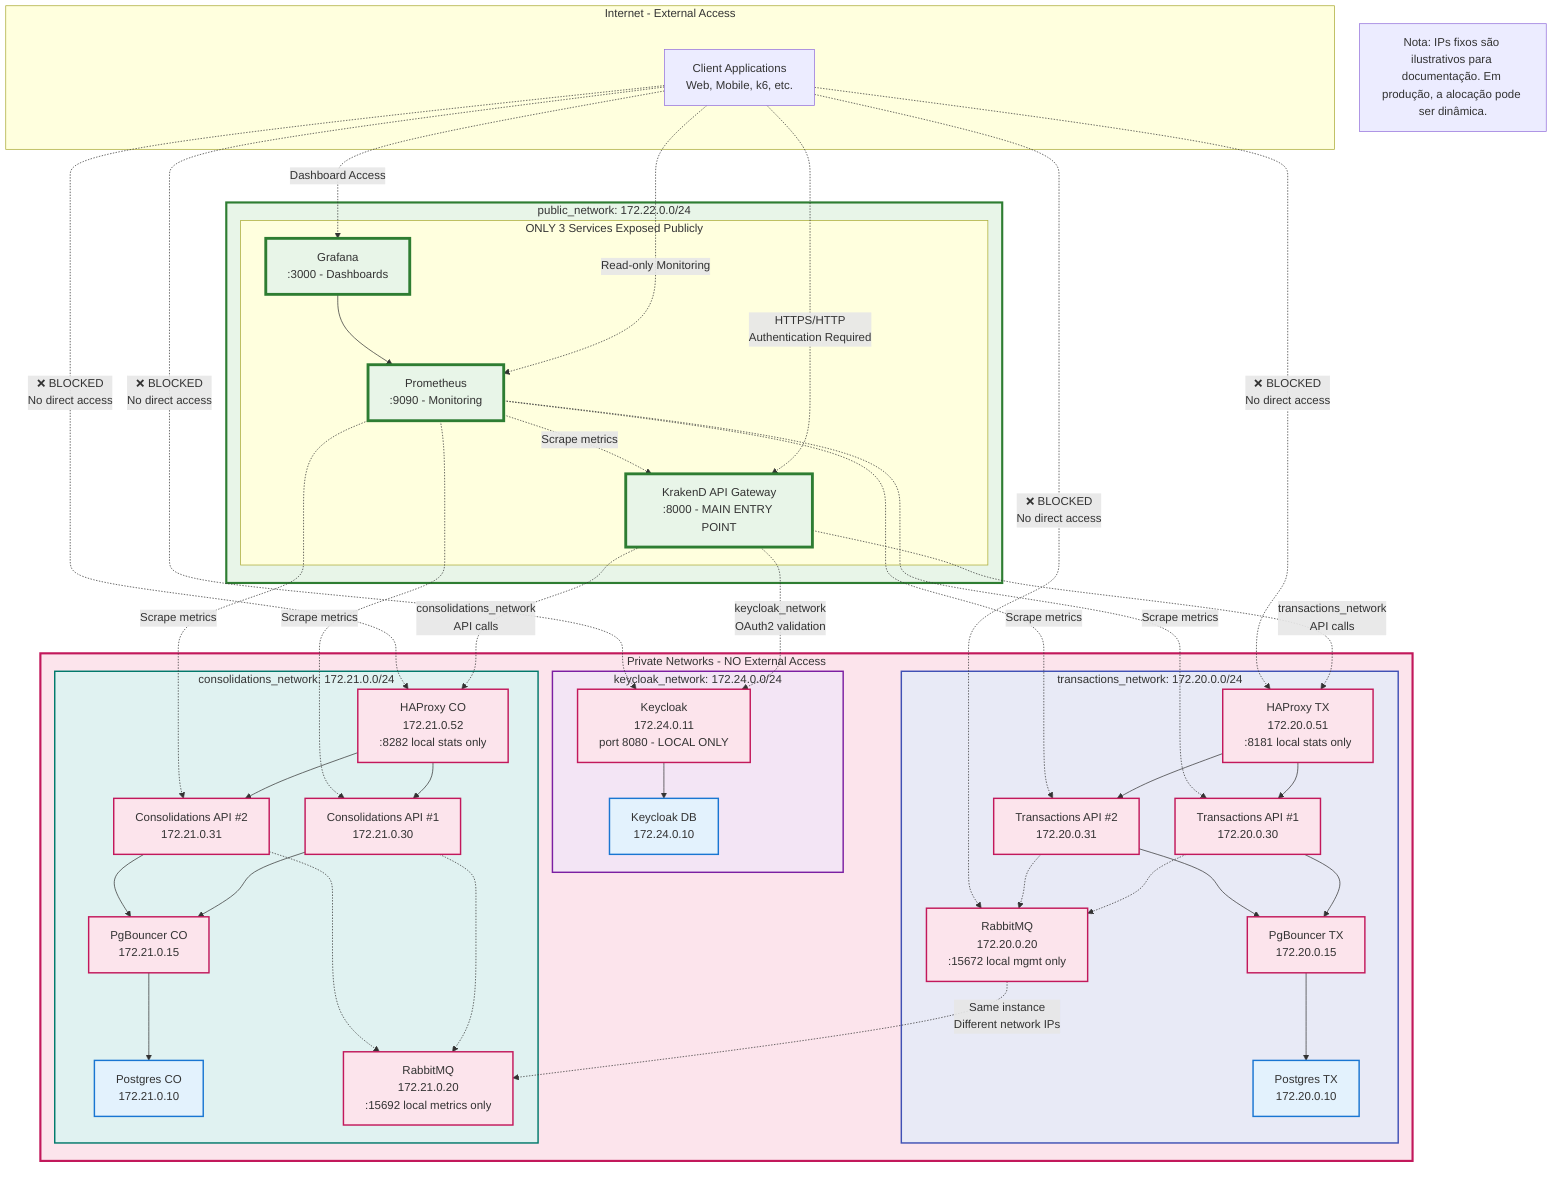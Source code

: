 graph TB
  NoteIPs[Nota: IPs fixos são ilustrativos para documentação. Em produção, a alocação pode ser dinâmica.]
  subgraph Internet[Internet - External Access]
    Client[Client Applications<br/>Web, Mobile, k6, etc.]
  end

  subgraph PublicNetwork[public_network: 172.22.0.0/24]
    subgraph PublicServices[ONLY 3 Services Exposed Publicly]
      KrakenD[KrakenD API Gateway<br/>:8000 - MAIN ENTRY POINT]
      Prometheus[Prometheus<br/>:9090 - Monitoring]
      Grafana[Grafana<br/>:3000 - Dashboards]
    end
  end

  subgraph PrivateNetworks[Private Networks - NO External Access]
    subgraph KeycloakNet[keycloak_network: 172.24.0.0/24]
      Keycloak[Keycloak<br/>172.24.0.11<br/>port 8080 - LOCAL ONLY]
      KeycloakDB[Keycloak DB<br/>172.24.0.10]
    end

    subgraph TxNet[transactions_network: 172.20.0.0/24]
      TxAPI1[Transactions API #1<br/>172.20.0.30]
      TxAPI2[Transactions API #2<br/>172.20.0.31]
      HAProxyTx[HAProxy TX<br/>172.20.0.51<br/>:8181 local stats only]
      PgBouncerTx[PgBouncer TX<br/>172.20.0.15]
      PostgresTx[Postgres TX<br/>172.20.0.10]
      RabbitMQTx[RabbitMQ<br/>172.20.0.20<br/>:15672 local mgmt only]
    end

    subgraph CoNet[consolidations_network: 172.21.0.0/24]
      CoAPI1[Consolidations API #1<br/>172.21.0.30]
      CoAPI2[Consolidations API #2<br/>172.21.0.31]
      HAProxyCo[HAProxy CO<br/>172.21.0.52<br/>:8282 local stats only]
      PgBouncerCo[PgBouncer CO<br/>172.21.0.15]
      PostgresCo[Postgres CO<br/>172.21.0.10]
      RabbitMQCo[RabbitMQ<br/>172.21.0.20<br/>:15692 local metrics only]
    end
  end

  %% External connections
  Client -.->|HTTPS/HTTP<br/>Authentication Required| KrakenD
  Client -.->|Read-only Monitoring| Prometheus
  Client -.->|Dashboard Access| Grafana

  %% KrakenD multi-network access - SECURE
  KrakenD -.->|keycloak_network<br/>OAuth2 validation| Keycloak
  KrakenD -.->|transactions_network<br/>API calls| HAProxyTx
  KrakenD -.->|consolidations_network<br/>API calls| HAProxyCo

  %% Internal service flows
  HAProxyTx --> TxAPI1 & TxAPI2
  HAProxyCo --> CoAPI1 & CoAPI2
  Keycloak --> KeycloakDB

  TxAPI1 & TxAPI2 --> PgBouncerTx --> PostgresTx
  CoAPI1 & CoAPI2 --> PgBouncerCo --> PostgresCo

  TxAPI1 & TxAPI2 -.-> RabbitMQTx
  CoAPI1 & CoAPI2 -.-> RabbitMQCo
  RabbitMQTx -.->|Same instance<br/>Different network IPs| RabbitMQCo

  %% Monitoring connections
  Prometheus -.->|Scrape metrics| TxAPI1 & TxAPI2 & CoAPI1 & CoAPI2 & KrakenD
  Grafana --> Prometheus

  %% Security annotations
  Client -.->|❌ BLOCKED<br/>No direct access| HAProxyTx
  Client -.->|❌ BLOCKED<br/>No direct access| HAProxyCo
  Client -.->|❌ BLOCKED<br/>No direct access| Keycloak
  Client -.->|❌ BLOCKED<br/>No direct access| RabbitMQTx

  %% Styling
  classDef publicService fill:#e8f5e8,stroke:#2e7d32,stroke-width:4px
  classDef privateService fill:#fce4ec,stroke:#c2185b,stroke-width:2px
  classDef database fill:#e3f2fd,stroke:#1976d2,stroke-width:2px
  classDef blocked fill:#ffebee,stroke:#d32f2f,stroke-width:3px,stroke-dasharray: 5 5

  class KrakenD,Prometheus,Grafana publicService
  class Keycloak,TxAPI1,TxAPI2,CoAPI1,CoAPI2,HAProxyTx,HAProxyCo,PgBouncerTx,PgBouncerCo,RabbitMQTx,RabbitMQCo privateService
  class KeycloakDB,PostgresTx,PostgresCo database

  %% Network styling
  style PublicNetwork fill:#e8f5e8,stroke:#2e7d32,stroke-width:3px
  style PrivateNetworks fill:#fce4ec,stroke:#c2185b,stroke-width:3px
  style KeycloakNet fill:#f3e5f5,stroke:#7b1fa2,stroke-width:2px
  style TxNet fill:#e8eaf6,stroke:#3f51b5,stroke-width:2px
  style CoNet fill:#e0f2f1,stroke:#00796b,stroke-width:2px